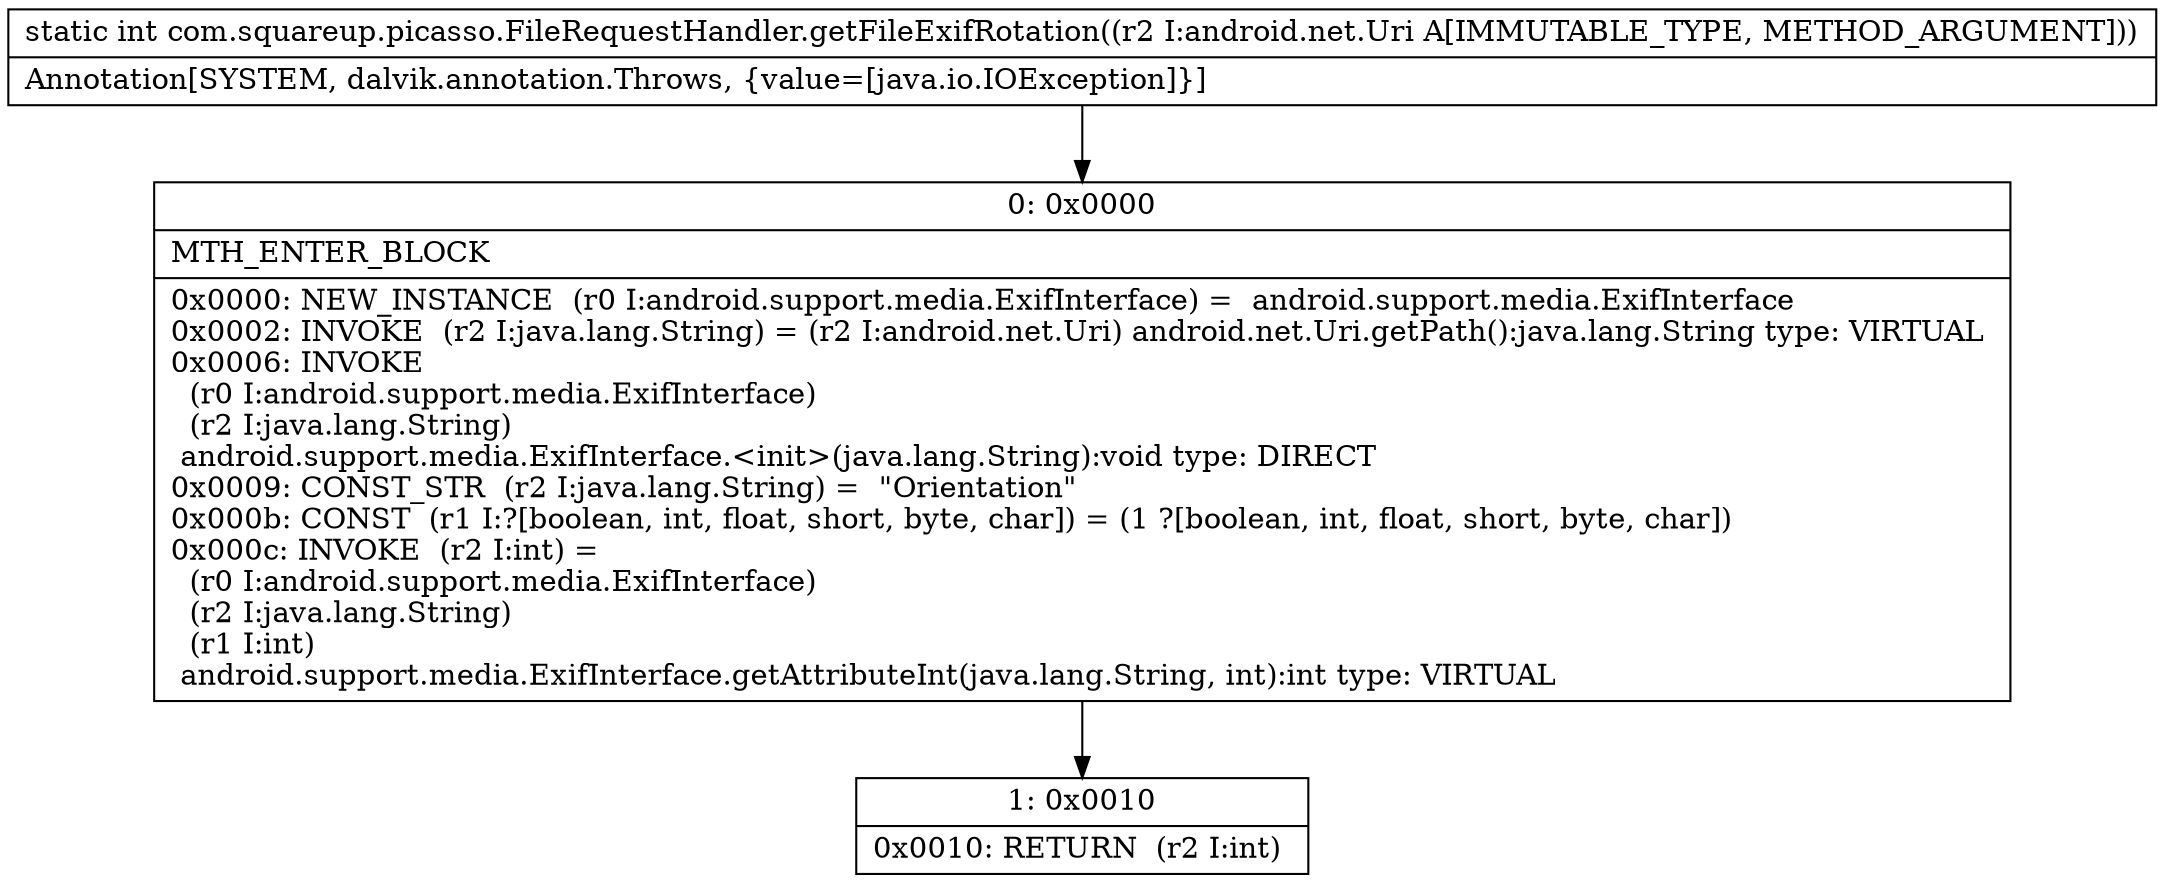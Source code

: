 digraph "CFG forcom.squareup.picasso.FileRequestHandler.getFileExifRotation(Landroid\/net\/Uri;)I" {
Node_0 [shape=record,label="{0\:\ 0x0000|MTH_ENTER_BLOCK\l|0x0000: NEW_INSTANCE  (r0 I:android.support.media.ExifInterface) =  android.support.media.ExifInterface \l0x0002: INVOKE  (r2 I:java.lang.String) = (r2 I:android.net.Uri) android.net.Uri.getPath():java.lang.String type: VIRTUAL \l0x0006: INVOKE  \l  (r0 I:android.support.media.ExifInterface)\l  (r2 I:java.lang.String)\l android.support.media.ExifInterface.\<init\>(java.lang.String):void type: DIRECT \l0x0009: CONST_STR  (r2 I:java.lang.String) =  \"Orientation\" \l0x000b: CONST  (r1 I:?[boolean, int, float, short, byte, char]) = (1 ?[boolean, int, float, short, byte, char]) \l0x000c: INVOKE  (r2 I:int) = \l  (r0 I:android.support.media.ExifInterface)\l  (r2 I:java.lang.String)\l  (r1 I:int)\l android.support.media.ExifInterface.getAttributeInt(java.lang.String, int):int type: VIRTUAL \l}"];
Node_1 [shape=record,label="{1\:\ 0x0010|0x0010: RETURN  (r2 I:int) \l}"];
MethodNode[shape=record,label="{static int com.squareup.picasso.FileRequestHandler.getFileExifRotation((r2 I:android.net.Uri A[IMMUTABLE_TYPE, METHOD_ARGUMENT]))  | Annotation[SYSTEM, dalvik.annotation.Throws, \{value=[java.io.IOException]\}]\l}"];
MethodNode -> Node_0;
Node_0 -> Node_1;
}


